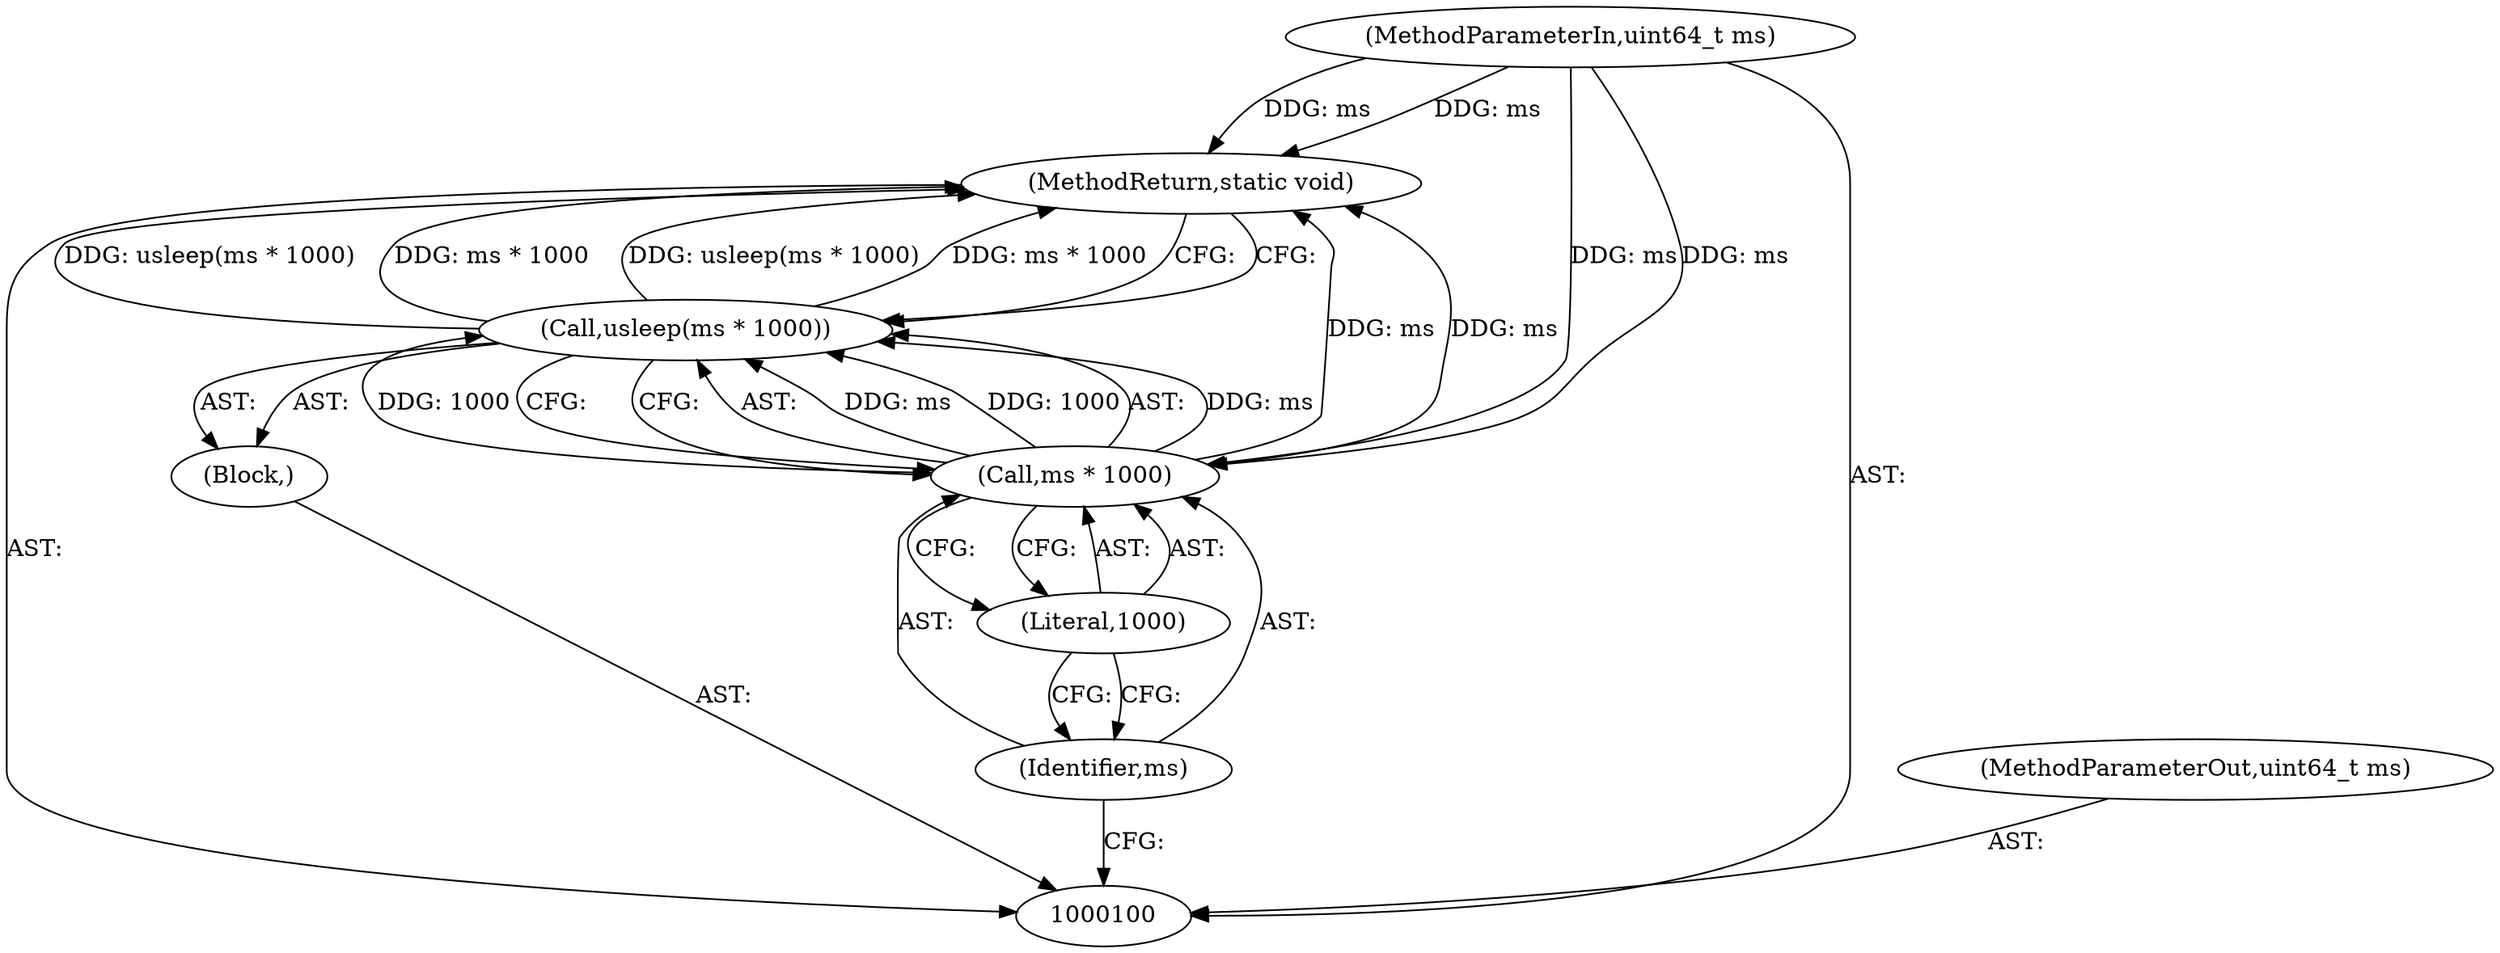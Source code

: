 digraph "1_Android_472271b153c5dc53c28beac55480a8d8434b2d5c_66" {
"1000107" [label="(MethodReturn,static void)"];
"1000101" [label="(MethodParameterIn,uint64_t ms)"];
"1000122" [label="(MethodParameterOut,uint64_t ms)"];
"1000102" [label="(Block,)"];
"1000106" [label="(Literal,1000)"];
"1000103" [label="(Call,usleep(ms * 1000))"];
"1000104" [label="(Call,ms * 1000)"];
"1000105" [label="(Identifier,ms)"];
"1000107" -> "1000100"  [label="AST: "];
"1000107" -> "1000103"  [label="CFG: "];
"1000103" -> "1000107"  [label="DDG: usleep(ms * 1000)"];
"1000103" -> "1000107"  [label="DDG: ms * 1000"];
"1000104" -> "1000107"  [label="DDG: ms"];
"1000101" -> "1000107"  [label="DDG: ms"];
"1000101" -> "1000100"  [label="AST: "];
"1000101" -> "1000107"  [label="DDG: ms"];
"1000101" -> "1000104"  [label="DDG: ms"];
"1000122" -> "1000100"  [label="AST: "];
"1000102" -> "1000100"  [label="AST: "];
"1000103" -> "1000102"  [label="AST: "];
"1000106" -> "1000104"  [label="AST: "];
"1000106" -> "1000105"  [label="CFG: "];
"1000104" -> "1000106"  [label="CFG: "];
"1000103" -> "1000102"  [label="AST: "];
"1000103" -> "1000104"  [label="CFG: "];
"1000104" -> "1000103"  [label="AST: "];
"1000107" -> "1000103"  [label="CFG: "];
"1000103" -> "1000107"  [label="DDG: usleep(ms * 1000)"];
"1000103" -> "1000107"  [label="DDG: ms * 1000"];
"1000104" -> "1000103"  [label="DDG: ms"];
"1000104" -> "1000103"  [label="DDG: 1000"];
"1000104" -> "1000103"  [label="AST: "];
"1000104" -> "1000106"  [label="CFG: "];
"1000105" -> "1000104"  [label="AST: "];
"1000106" -> "1000104"  [label="AST: "];
"1000103" -> "1000104"  [label="CFG: "];
"1000104" -> "1000107"  [label="DDG: ms"];
"1000104" -> "1000103"  [label="DDG: ms"];
"1000104" -> "1000103"  [label="DDG: 1000"];
"1000101" -> "1000104"  [label="DDG: ms"];
"1000105" -> "1000104"  [label="AST: "];
"1000105" -> "1000100"  [label="CFG: "];
"1000106" -> "1000105"  [label="CFG: "];
}

